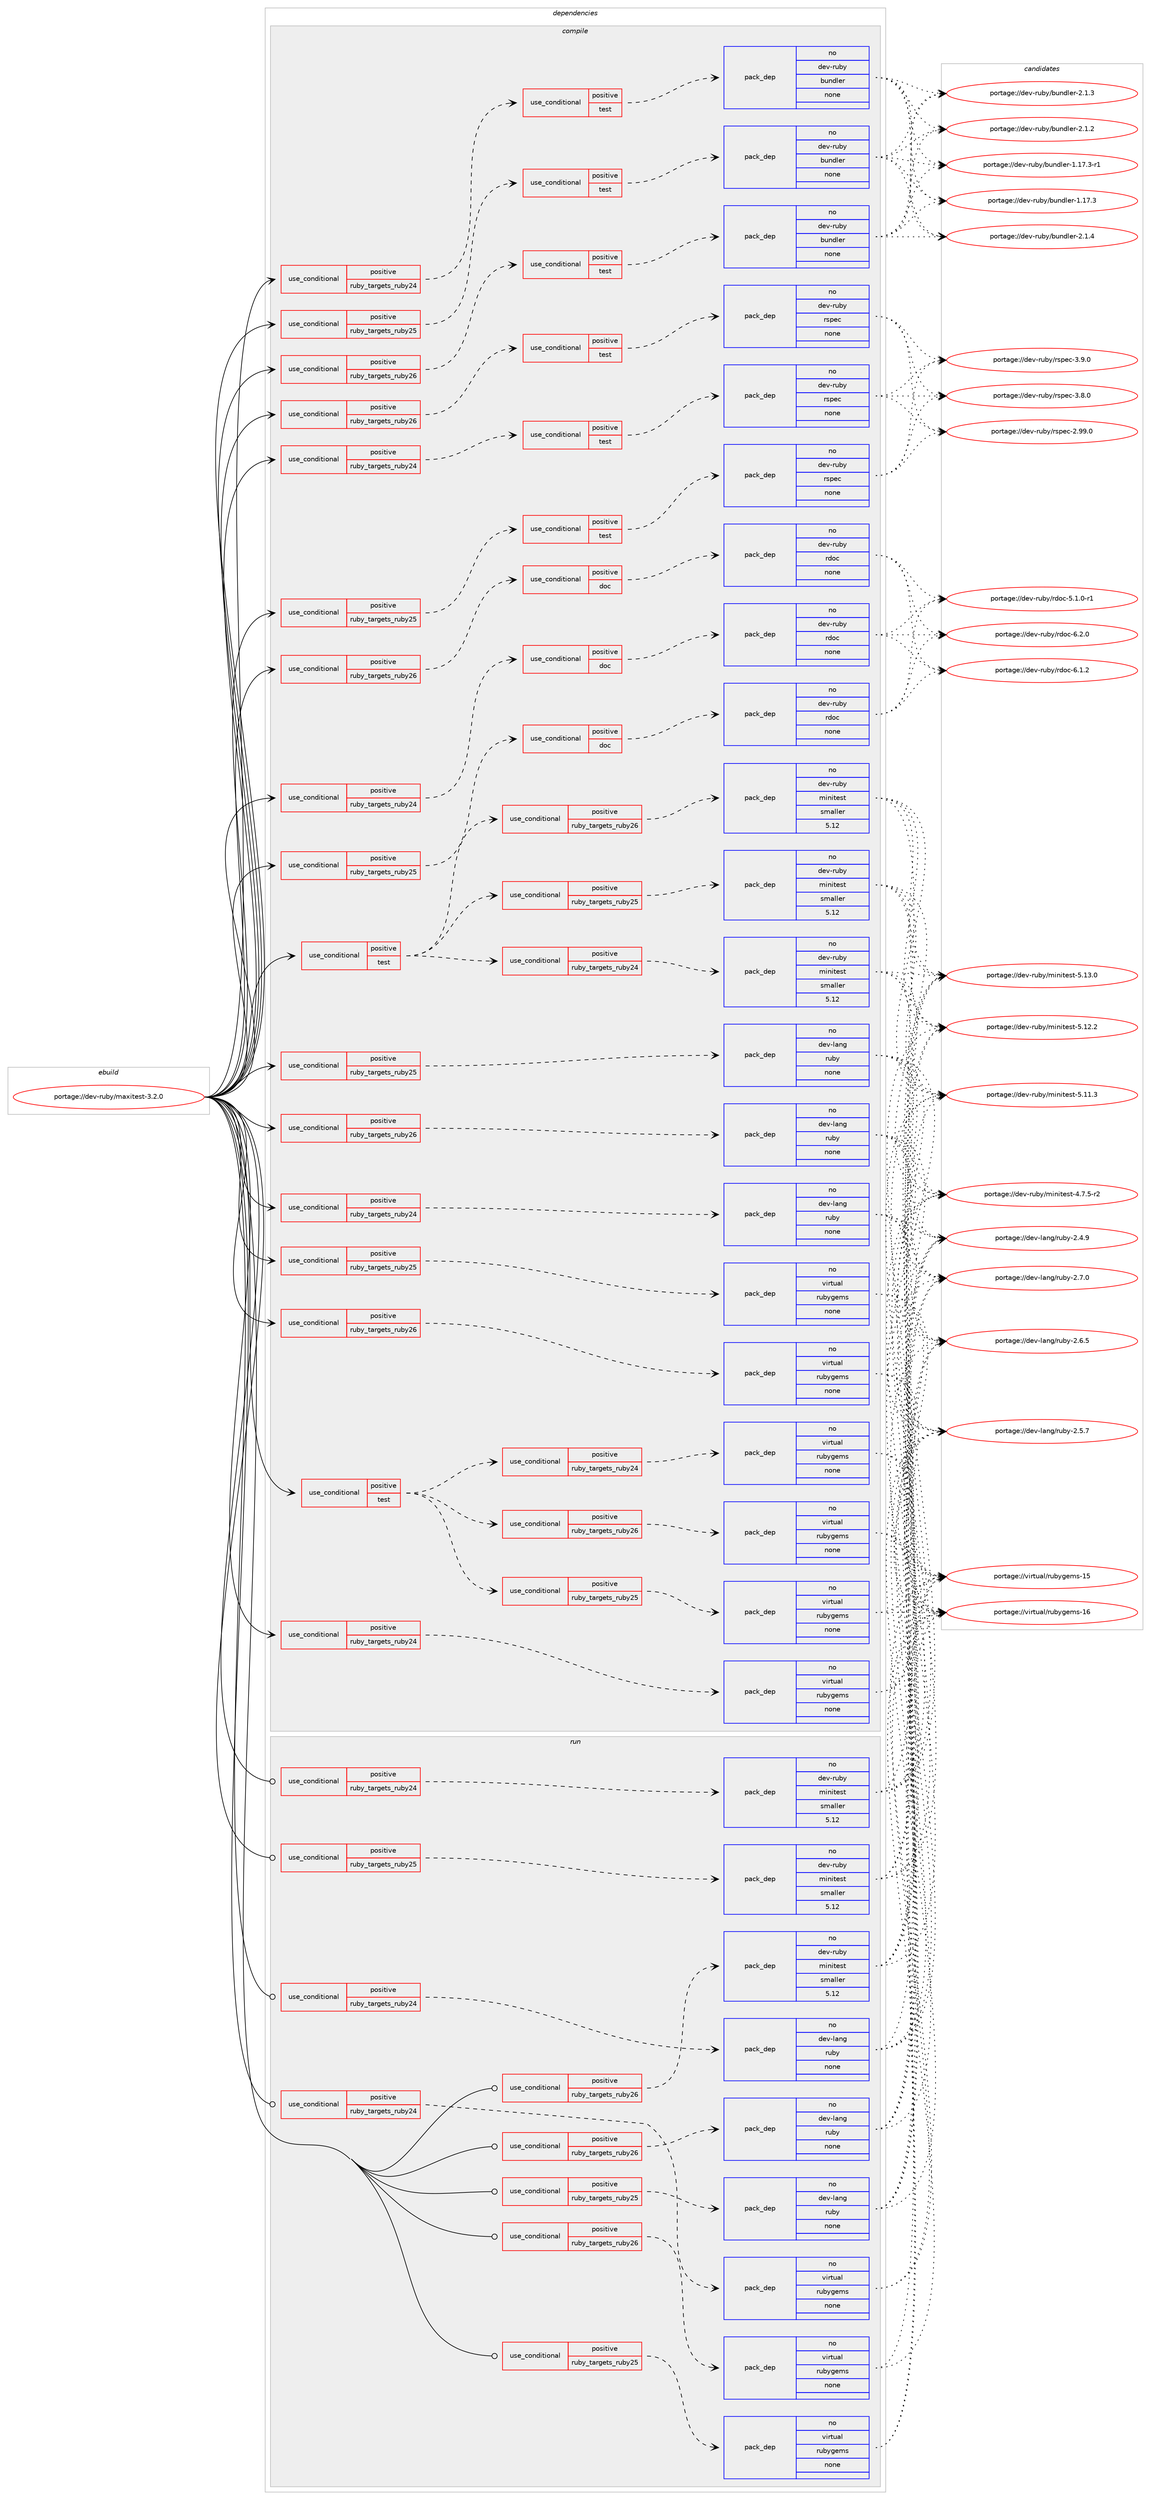 digraph prolog {

# *************
# Graph options
# *************

newrank=true;
concentrate=true;
compound=true;
graph [rankdir=LR,fontname=Helvetica,fontsize=10,ranksep=1.5];#, ranksep=2.5, nodesep=0.2];
edge  [arrowhead=vee];
node  [fontname=Helvetica,fontsize=10];

# **********
# The ebuild
# **********

subgraph cluster_leftcol {
color=gray;
label=<<i>ebuild</i>>;
id [label="portage://dev-ruby/maxitest-3.2.0", color=red, width=4, href="../dev-ruby/maxitest-3.2.0.svg"];
}

# ****************
# The dependencies
# ****************

subgraph cluster_midcol {
color=gray;
label=<<i>dependencies</i>>;
subgraph cluster_compile {
fillcolor="#eeeeee";
style=filled;
label=<<i>compile</i>>;
subgraph cond82857 {
dependency347428 [label=<<TABLE BORDER="0" CELLBORDER="1" CELLSPACING="0" CELLPADDING="4"><TR><TD ROWSPAN="3" CELLPADDING="10">use_conditional</TD></TR><TR><TD>positive</TD></TR><TR><TD>ruby_targets_ruby24</TD></TR></TABLE>>, shape=none, color=red];
subgraph cond82858 {
dependency347429 [label=<<TABLE BORDER="0" CELLBORDER="1" CELLSPACING="0" CELLPADDING="4"><TR><TD ROWSPAN="3" CELLPADDING="10">use_conditional</TD></TR><TR><TD>positive</TD></TR><TR><TD>doc</TD></TR></TABLE>>, shape=none, color=red];
subgraph pack259776 {
dependency347430 [label=<<TABLE BORDER="0" CELLBORDER="1" CELLSPACING="0" CELLPADDING="4" WIDTH="220"><TR><TD ROWSPAN="6" CELLPADDING="30">pack_dep</TD></TR><TR><TD WIDTH="110">no</TD></TR><TR><TD>dev-ruby</TD></TR><TR><TD>rdoc</TD></TR><TR><TD>none</TD></TR><TR><TD></TD></TR></TABLE>>, shape=none, color=blue];
}
dependency347429:e -> dependency347430:w [weight=20,style="dashed",arrowhead="vee"];
}
dependency347428:e -> dependency347429:w [weight=20,style="dashed",arrowhead="vee"];
}
id:e -> dependency347428:w [weight=20,style="solid",arrowhead="vee"];
subgraph cond82859 {
dependency347431 [label=<<TABLE BORDER="0" CELLBORDER="1" CELLSPACING="0" CELLPADDING="4"><TR><TD ROWSPAN="3" CELLPADDING="10">use_conditional</TD></TR><TR><TD>positive</TD></TR><TR><TD>ruby_targets_ruby24</TD></TR></TABLE>>, shape=none, color=red];
subgraph cond82860 {
dependency347432 [label=<<TABLE BORDER="0" CELLBORDER="1" CELLSPACING="0" CELLPADDING="4"><TR><TD ROWSPAN="3" CELLPADDING="10">use_conditional</TD></TR><TR><TD>positive</TD></TR><TR><TD>test</TD></TR></TABLE>>, shape=none, color=red];
subgraph pack259777 {
dependency347433 [label=<<TABLE BORDER="0" CELLBORDER="1" CELLSPACING="0" CELLPADDING="4" WIDTH="220"><TR><TD ROWSPAN="6" CELLPADDING="30">pack_dep</TD></TR><TR><TD WIDTH="110">no</TD></TR><TR><TD>dev-ruby</TD></TR><TR><TD>bundler</TD></TR><TR><TD>none</TD></TR><TR><TD></TD></TR></TABLE>>, shape=none, color=blue];
}
dependency347432:e -> dependency347433:w [weight=20,style="dashed",arrowhead="vee"];
}
dependency347431:e -> dependency347432:w [weight=20,style="dashed",arrowhead="vee"];
}
id:e -> dependency347431:w [weight=20,style="solid",arrowhead="vee"];
subgraph cond82861 {
dependency347434 [label=<<TABLE BORDER="0" CELLBORDER="1" CELLSPACING="0" CELLPADDING="4"><TR><TD ROWSPAN="3" CELLPADDING="10">use_conditional</TD></TR><TR><TD>positive</TD></TR><TR><TD>ruby_targets_ruby24</TD></TR></TABLE>>, shape=none, color=red];
subgraph cond82862 {
dependency347435 [label=<<TABLE BORDER="0" CELLBORDER="1" CELLSPACING="0" CELLPADDING="4"><TR><TD ROWSPAN="3" CELLPADDING="10">use_conditional</TD></TR><TR><TD>positive</TD></TR><TR><TD>test</TD></TR></TABLE>>, shape=none, color=red];
subgraph pack259778 {
dependency347436 [label=<<TABLE BORDER="0" CELLBORDER="1" CELLSPACING="0" CELLPADDING="4" WIDTH="220"><TR><TD ROWSPAN="6" CELLPADDING="30">pack_dep</TD></TR><TR><TD WIDTH="110">no</TD></TR><TR><TD>dev-ruby</TD></TR><TR><TD>rspec</TD></TR><TR><TD>none</TD></TR><TR><TD></TD></TR></TABLE>>, shape=none, color=blue];
}
dependency347435:e -> dependency347436:w [weight=20,style="dashed",arrowhead="vee"];
}
dependency347434:e -> dependency347435:w [weight=20,style="dashed",arrowhead="vee"];
}
id:e -> dependency347434:w [weight=20,style="solid",arrowhead="vee"];
subgraph cond82863 {
dependency347437 [label=<<TABLE BORDER="0" CELLBORDER="1" CELLSPACING="0" CELLPADDING="4"><TR><TD ROWSPAN="3" CELLPADDING="10">use_conditional</TD></TR><TR><TD>positive</TD></TR><TR><TD>ruby_targets_ruby24</TD></TR></TABLE>>, shape=none, color=red];
subgraph pack259779 {
dependency347438 [label=<<TABLE BORDER="0" CELLBORDER="1" CELLSPACING="0" CELLPADDING="4" WIDTH="220"><TR><TD ROWSPAN="6" CELLPADDING="30">pack_dep</TD></TR><TR><TD WIDTH="110">no</TD></TR><TR><TD>dev-lang</TD></TR><TR><TD>ruby</TD></TR><TR><TD>none</TD></TR><TR><TD></TD></TR></TABLE>>, shape=none, color=blue];
}
dependency347437:e -> dependency347438:w [weight=20,style="dashed",arrowhead="vee"];
}
id:e -> dependency347437:w [weight=20,style="solid",arrowhead="vee"];
subgraph cond82864 {
dependency347439 [label=<<TABLE BORDER="0" CELLBORDER="1" CELLSPACING="0" CELLPADDING="4"><TR><TD ROWSPAN="3" CELLPADDING="10">use_conditional</TD></TR><TR><TD>positive</TD></TR><TR><TD>ruby_targets_ruby24</TD></TR></TABLE>>, shape=none, color=red];
subgraph pack259780 {
dependency347440 [label=<<TABLE BORDER="0" CELLBORDER="1" CELLSPACING="0" CELLPADDING="4" WIDTH="220"><TR><TD ROWSPAN="6" CELLPADDING="30">pack_dep</TD></TR><TR><TD WIDTH="110">no</TD></TR><TR><TD>virtual</TD></TR><TR><TD>rubygems</TD></TR><TR><TD>none</TD></TR><TR><TD></TD></TR></TABLE>>, shape=none, color=blue];
}
dependency347439:e -> dependency347440:w [weight=20,style="dashed",arrowhead="vee"];
}
id:e -> dependency347439:w [weight=20,style="solid",arrowhead="vee"];
subgraph cond82865 {
dependency347441 [label=<<TABLE BORDER="0" CELLBORDER="1" CELLSPACING="0" CELLPADDING="4"><TR><TD ROWSPAN="3" CELLPADDING="10">use_conditional</TD></TR><TR><TD>positive</TD></TR><TR><TD>ruby_targets_ruby25</TD></TR></TABLE>>, shape=none, color=red];
subgraph cond82866 {
dependency347442 [label=<<TABLE BORDER="0" CELLBORDER="1" CELLSPACING="0" CELLPADDING="4"><TR><TD ROWSPAN="3" CELLPADDING="10">use_conditional</TD></TR><TR><TD>positive</TD></TR><TR><TD>doc</TD></TR></TABLE>>, shape=none, color=red];
subgraph pack259781 {
dependency347443 [label=<<TABLE BORDER="0" CELLBORDER="1" CELLSPACING="0" CELLPADDING="4" WIDTH="220"><TR><TD ROWSPAN="6" CELLPADDING="30">pack_dep</TD></TR><TR><TD WIDTH="110">no</TD></TR><TR><TD>dev-ruby</TD></TR><TR><TD>rdoc</TD></TR><TR><TD>none</TD></TR><TR><TD></TD></TR></TABLE>>, shape=none, color=blue];
}
dependency347442:e -> dependency347443:w [weight=20,style="dashed",arrowhead="vee"];
}
dependency347441:e -> dependency347442:w [weight=20,style="dashed",arrowhead="vee"];
}
id:e -> dependency347441:w [weight=20,style="solid",arrowhead="vee"];
subgraph cond82867 {
dependency347444 [label=<<TABLE BORDER="0" CELLBORDER="1" CELLSPACING="0" CELLPADDING="4"><TR><TD ROWSPAN="3" CELLPADDING="10">use_conditional</TD></TR><TR><TD>positive</TD></TR><TR><TD>ruby_targets_ruby25</TD></TR></TABLE>>, shape=none, color=red];
subgraph cond82868 {
dependency347445 [label=<<TABLE BORDER="0" CELLBORDER="1" CELLSPACING="0" CELLPADDING="4"><TR><TD ROWSPAN="3" CELLPADDING="10">use_conditional</TD></TR><TR><TD>positive</TD></TR><TR><TD>test</TD></TR></TABLE>>, shape=none, color=red];
subgraph pack259782 {
dependency347446 [label=<<TABLE BORDER="0" CELLBORDER="1" CELLSPACING="0" CELLPADDING="4" WIDTH="220"><TR><TD ROWSPAN="6" CELLPADDING="30">pack_dep</TD></TR><TR><TD WIDTH="110">no</TD></TR><TR><TD>dev-ruby</TD></TR><TR><TD>bundler</TD></TR><TR><TD>none</TD></TR><TR><TD></TD></TR></TABLE>>, shape=none, color=blue];
}
dependency347445:e -> dependency347446:w [weight=20,style="dashed",arrowhead="vee"];
}
dependency347444:e -> dependency347445:w [weight=20,style="dashed",arrowhead="vee"];
}
id:e -> dependency347444:w [weight=20,style="solid",arrowhead="vee"];
subgraph cond82869 {
dependency347447 [label=<<TABLE BORDER="0" CELLBORDER="1" CELLSPACING="0" CELLPADDING="4"><TR><TD ROWSPAN="3" CELLPADDING="10">use_conditional</TD></TR><TR><TD>positive</TD></TR><TR><TD>ruby_targets_ruby25</TD></TR></TABLE>>, shape=none, color=red];
subgraph cond82870 {
dependency347448 [label=<<TABLE BORDER="0" CELLBORDER="1" CELLSPACING="0" CELLPADDING="4"><TR><TD ROWSPAN="3" CELLPADDING="10">use_conditional</TD></TR><TR><TD>positive</TD></TR><TR><TD>test</TD></TR></TABLE>>, shape=none, color=red];
subgraph pack259783 {
dependency347449 [label=<<TABLE BORDER="0" CELLBORDER="1" CELLSPACING="0" CELLPADDING="4" WIDTH="220"><TR><TD ROWSPAN="6" CELLPADDING="30">pack_dep</TD></TR><TR><TD WIDTH="110">no</TD></TR><TR><TD>dev-ruby</TD></TR><TR><TD>rspec</TD></TR><TR><TD>none</TD></TR><TR><TD></TD></TR></TABLE>>, shape=none, color=blue];
}
dependency347448:e -> dependency347449:w [weight=20,style="dashed",arrowhead="vee"];
}
dependency347447:e -> dependency347448:w [weight=20,style="dashed",arrowhead="vee"];
}
id:e -> dependency347447:w [weight=20,style="solid",arrowhead="vee"];
subgraph cond82871 {
dependency347450 [label=<<TABLE BORDER="0" CELLBORDER="1" CELLSPACING="0" CELLPADDING="4"><TR><TD ROWSPAN="3" CELLPADDING="10">use_conditional</TD></TR><TR><TD>positive</TD></TR><TR><TD>ruby_targets_ruby25</TD></TR></TABLE>>, shape=none, color=red];
subgraph pack259784 {
dependency347451 [label=<<TABLE BORDER="0" CELLBORDER="1" CELLSPACING="0" CELLPADDING="4" WIDTH="220"><TR><TD ROWSPAN="6" CELLPADDING="30">pack_dep</TD></TR><TR><TD WIDTH="110">no</TD></TR><TR><TD>dev-lang</TD></TR><TR><TD>ruby</TD></TR><TR><TD>none</TD></TR><TR><TD></TD></TR></TABLE>>, shape=none, color=blue];
}
dependency347450:e -> dependency347451:w [weight=20,style="dashed",arrowhead="vee"];
}
id:e -> dependency347450:w [weight=20,style="solid",arrowhead="vee"];
subgraph cond82872 {
dependency347452 [label=<<TABLE BORDER="0" CELLBORDER="1" CELLSPACING="0" CELLPADDING="4"><TR><TD ROWSPAN="3" CELLPADDING="10">use_conditional</TD></TR><TR><TD>positive</TD></TR><TR><TD>ruby_targets_ruby25</TD></TR></TABLE>>, shape=none, color=red];
subgraph pack259785 {
dependency347453 [label=<<TABLE BORDER="0" CELLBORDER="1" CELLSPACING="0" CELLPADDING="4" WIDTH="220"><TR><TD ROWSPAN="6" CELLPADDING="30">pack_dep</TD></TR><TR><TD WIDTH="110">no</TD></TR><TR><TD>virtual</TD></TR><TR><TD>rubygems</TD></TR><TR><TD>none</TD></TR><TR><TD></TD></TR></TABLE>>, shape=none, color=blue];
}
dependency347452:e -> dependency347453:w [weight=20,style="dashed",arrowhead="vee"];
}
id:e -> dependency347452:w [weight=20,style="solid",arrowhead="vee"];
subgraph cond82873 {
dependency347454 [label=<<TABLE BORDER="0" CELLBORDER="1" CELLSPACING="0" CELLPADDING="4"><TR><TD ROWSPAN="3" CELLPADDING="10">use_conditional</TD></TR><TR><TD>positive</TD></TR><TR><TD>ruby_targets_ruby26</TD></TR></TABLE>>, shape=none, color=red];
subgraph cond82874 {
dependency347455 [label=<<TABLE BORDER="0" CELLBORDER="1" CELLSPACING="0" CELLPADDING="4"><TR><TD ROWSPAN="3" CELLPADDING="10">use_conditional</TD></TR><TR><TD>positive</TD></TR><TR><TD>doc</TD></TR></TABLE>>, shape=none, color=red];
subgraph pack259786 {
dependency347456 [label=<<TABLE BORDER="0" CELLBORDER="1" CELLSPACING="0" CELLPADDING="4" WIDTH="220"><TR><TD ROWSPAN="6" CELLPADDING="30">pack_dep</TD></TR><TR><TD WIDTH="110">no</TD></TR><TR><TD>dev-ruby</TD></TR><TR><TD>rdoc</TD></TR><TR><TD>none</TD></TR><TR><TD></TD></TR></TABLE>>, shape=none, color=blue];
}
dependency347455:e -> dependency347456:w [weight=20,style="dashed",arrowhead="vee"];
}
dependency347454:e -> dependency347455:w [weight=20,style="dashed",arrowhead="vee"];
}
id:e -> dependency347454:w [weight=20,style="solid",arrowhead="vee"];
subgraph cond82875 {
dependency347457 [label=<<TABLE BORDER="0" CELLBORDER="1" CELLSPACING="0" CELLPADDING="4"><TR><TD ROWSPAN="3" CELLPADDING="10">use_conditional</TD></TR><TR><TD>positive</TD></TR><TR><TD>ruby_targets_ruby26</TD></TR></TABLE>>, shape=none, color=red];
subgraph cond82876 {
dependency347458 [label=<<TABLE BORDER="0" CELLBORDER="1" CELLSPACING="0" CELLPADDING="4"><TR><TD ROWSPAN="3" CELLPADDING="10">use_conditional</TD></TR><TR><TD>positive</TD></TR><TR><TD>test</TD></TR></TABLE>>, shape=none, color=red];
subgraph pack259787 {
dependency347459 [label=<<TABLE BORDER="0" CELLBORDER="1" CELLSPACING="0" CELLPADDING="4" WIDTH="220"><TR><TD ROWSPAN="6" CELLPADDING="30">pack_dep</TD></TR><TR><TD WIDTH="110">no</TD></TR><TR><TD>dev-ruby</TD></TR><TR><TD>bundler</TD></TR><TR><TD>none</TD></TR><TR><TD></TD></TR></TABLE>>, shape=none, color=blue];
}
dependency347458:e -> dependency347459:w [weight=20,style="dashed",arrowhead="vee"];
}
dependency347457:e -> dependency347458:w [weight=20,style="dashed",arrowhead="vee"];
}
id:e -> dependency347457:w [weight=20,style="solid",arrowhead="vee"];
subgraph cond82877 {
dependency347460 [label=<<TABLE BORDER="0" CELLBORDER="1" CELLSPACING="0" CELLPADDING="4"><TR><TD ROWSPAN="3" CELLPADDING="10">use_conditional</TD></TR><TR><TD>positive</TD></TR><TR><TD>ruby_targets_ruby26</TD></TR></TABLE>>, shape=none, color=red];
subgraph cond82878 {
dependency347461 [label=<<TABLE BORDER="0" CELLBORDER="1" CELLSPACING="0" CELLPADDING="4"><TR><TD ROWSPAN="3" CELLPADDING="10">use_conditional</TD></TR><TR><TD>positive</TD></TR><TR><TD>test</TD></TR></TABLE>>, shape=none, color=red];
subgraph pack259788 {
dependency347462 [label=<<TABLE BORDER="0" CELLBORDER="1" CELLSPACING="0" CELLPADDING="4" WIDTH="220"><TR><TD ROWSPAN="6" CELLPADDING="30">pack_dep</TD></TR><TR><TD WIDTH="110">no</TD></TR><TR><TD>dev-ruby</TD></TR><TR><TD>rspec</TD></TR><TR><TD>none</TD></TR><TR><TD></TD></TR></TABLE>>, shape=none, color=blue];
}
dependency347461:e -> dependency347462:w [weight=20,style="dashed",arrowhead="vee"];
}
dependency347460:e -> dependency347461:w [weight=20,style="dashed",arrowhead="vee"];
}
id:e -> dependency347460:w [weight=20,style="solid",arrowhead="vee"];
subgraph cond82879 {
dependency347463 [label=<<TABLE BORDER="0" CELLBORDER="1" CELLSPACING="0" CELLPADDING="4"><TR><TD ROWSPAN="3" CELLPADDING="10">use_conditional</TD></TR><TR><TD>positive</TD></TR><TR><TD>ruby_targets_ruby26</TD></TR></TABLE>>, shape=none, color=red];
subgraph pack259789 {
dependency347464 [label=<<TABLE BORDER="0" CELLBORDER="1" CELLSPACING="0" CELLPADDING="4" WIDTH="220"><TR><TD ROWSPAN="6" CELLPADDING="30">pack_dep</TD></TR><TR><TD WIDTH="110">no</TD></TR><TR><TD>dev-lang</TD></TR><TR><TD>ruby</TD></TR><TR><TD>none</TD></TR><TR><TD></TD></TR></TABLE>>, shape=none, color=blue];
}
dependency347463:e -> dependency347464:w [weight=20,style="dashed",arrowhead="vee"];
}
id:e -> dependency347463:w [weight=20,style="solid",arrowhead="vee"];
subgraph cond82880 {
dependency347465 [label=<<TABLE BORDER="0" CELLBORDER="1" CELLSPACING="0" CELLPADDING="4"><TR><TD ROWSPAN="3" CELLPADDING="10">use_conditional</TD></TR><TR><TD>positive</TD></TR><TR><TD>ruby_targets_ruby26</TD></TR></TABLE>>, shape=none, color=red];
subgraph pack259790 {
dependency347466 [label=<<TABLE BORDER="0" CELLBORDER="1" CELLSPACING="0" CELLPADDING="4" WIDTH="220"><TR><TD ROWSPAN="6" CELLPADDING="30">pack_dep</TD></TR><TR><TD WIDTH="110">no</TD></TR><TR><TD>virtual</TD></TR><TR><TD>rubygems</TD></TR><TR><TD>none</TD></TR><TR><TD></TD></TR></TABLE>>, shape=none, color=blue];
}
dependency347465:e -> dependency347466:w [weight=20,style="dashed",arrowhead="vee"];
}
id:e -> dependency347465:w [weight=20,style="solid",arrowhead="vee"];
subgraph cond82881 {
dependency347467 [label=<<TABLE BORDER="0" CELLBORDER="1" CELLSPACING="0" CELLPADDING="4"><TR><TD ROWSPAN="3" CELLPADDING="10">use_conditional</TD></TR><TR><TD>positive</TD></TR><TR><TD>test</TD></TR></TABLE>>, shape=none, color=red];
subgraph cond82882 {
dependency347468 [label=<<TABLE BORDER="0" CELLBORDER="1" CELLSPACING="0" CELLPADDING="4"><TR><TD ROWSPAN="3" CELLPADDING="10">use_conditional</TD></TR><TR><TD>positive</TD></TR><TR><TD>ruby_targets_ruby24</TD></TR></TABLE>>, shape=none, color=red];
subgraph pack259791 {
dependency347469 [label=<<TABLE BORDER="0" CELLBORDER="1" CELLSPACING="0" CELLPADDING="4" WIDTH="220"><TR><TD ROWSPAN="6" CELLPADDING="30">pack_dep</TD></TR><TR><TD WIDTH="110">no</TD></TR><TR><TD>dev-ruby</TD></TR><TR><TD>minitest</TD></TR><TR><TD>smaller</TD></TR><TR><TD>5.12</TD></TR></TABLE>>, shape=none, color=blue];
}
dependency347468:e -> dependency347469:w [weight=20,style="dashed",arrowhead="vee"];
}
dependency347467:e -> dependency347468:w [weight=20,style="dashed",arrowhead="vee"];
subgraph cond82883 {
dependency347470 [label=<<TABLE BORDER="0" CELLBORDER="1" CELLSPACING="0" CELLPADDING="4"><TR><TD ROWSPAN="3" CELLPADDING="10">use_conditional</TD></TR><TR><TD>positive</TD></TR><TR><TD>ruby_targets_ruby25</TD></TR></TABLE>>, shape=none, color=red];
subgraph pack259792 {
dependency347471 [label=<<TABLE BORDER="0" CELLBORDER="1" CELLSPACING="0" CELLPADDING="4" WIDTH="220"><TR><TD ROWSPAN="6" CELLPADDING="30">pack_dep</TD></TR><TR><TD WIDTH="110">no</TD></TR><TR><TD>dev-ruby</TD></TR><TR><TD>minitest</TD></TR><TR><TD>smaller</TD></TR><TR><TD>5.12</TD></TR></TABLE>>, shape=none, color=blue];
}
dependency347470:e -> dependency347471:w [weight=20,style="dashed",arrowhead="vee"];
}
dependency347467:e -> dependency347470:w [weight=20,style="dashed",arrowhead="vee"];
subgraph cond82884 {
dependency347472 [label=<<TABLE BORDER="0" CELLBORDER="1" CELLSPACING="0" CELLPADDING="4"><TR><TD ROWSPAN="3" CELLPADDING="10">use_conditional</TD></TR><TR><TD>positive</TD></TR><TR><TD>ruby_targets_ruby26</TD></TR></TABLE>>, shape=none, color=red];
subgraph pack259793 {
dependency347473 [label=<<TABLE BORDER="0" CELLBORDER="1" CELLSPACING="0" CELLPADDING="4" WIDTH="220"><TR><TD ROWSPAN="6" CELLPADDING="30">pack_dep</TD></TR><TR><TD WIDTH="110">no</TD></TR><TR><TD>dev-ruby</TD></TR><TR><TD>minitest</TD></TR><TR><TD>smaller</TD></TR><TR><TD>5.12</TD></TR></TABLE>>, shape=none, color=blue];
}
dependency347472:e -> dependency347473:w [weight=20,style="dashed",arrowhead="vee"];
}
dependency347467:e -> dependency347472:w [weight=20,style="dashed",arrowhead="vee"];
}
id:e -> dependency347467:w [weight=20,style="solid",arrowhead="vee"];
subgraph cond82885 {
dependency347474 [label=<<TABLE BORDER="0" CELLBORDER="1" CELLSPACING="0" CELLPADDING="4"><TR><TD ROWSPAN="3" CELLPADDING="10">use_conditional</TD></TR><TR><TD>positive</TD></TR><TR><TD>test</TD></TR></TABLE>>, shape=none, color=red];
subgraph cond82886 {
dependency347475 [label=<<TABLE BORDER="0" CELLBORDER="1" CELLSPACING="0" CELLPADDING="4"><TR><TD ROWSPAN="3" CELLPADDING="10">use_conditional</TD></TR><TR><TD>positive</TD></TR><TR><TD>ruby_targets_ruby24</TD></TR></TABLE>>, shape=none, color=red];
subgraph pack259794 {
dependency347476 [label=<<TABLE BORDER="0" CELLBORDER="1" CELLSPACING="0" CELLPADDING="4" WIDTH="220"><TR><TD ROWSPAN="6" CELLPADDING="30">pack_dep</TD></TR><TR><TD WIDTH="110">no</TD></TR><TR><TD>virtual</TD></TR><TR><TD>rubygems</TD></TR><TR><TD>none</TD></TR><TR><TD></TD></TR></TABLE>>, shape=none, color=blue];
}
dependency347475:e -> dependency347476:w [weight=20,style="dashed",arrowhead="vee"];
}
dependency347474:e -> dependency347475:w [weight=20,style="dashed",arrowhead="vee"];
subgraph cond82887 {
dependency347477 [label=<<TABLE BORDER="0" CELLBORDER="1" CELLSPACING="0" CELLPADDING="4"><TR><TD ROWSPAN="3" CELLPADDING="10">use_conditional</TD></TR><TR><TD>positive</TD></TR><TR><TD>ruby_targets_ruby25</TD></TR></TABLE>>, shape=none, color=red];
subgraph pack259795 {
dependency347478 [label=<<TABLE BORDER="0" CELLBORDER="1" CELLSPACING="0" CELLPADDING="4" WIDTH="220"><TR><TD ROWSPAN="6" CELLPADDING="30">pack_dep</TD></TR><TR><TD WIDTH="110">no</TD></TR><TR><TD>virtual</TD></TR><TR><TD>rubygems</TD></TR><TR><TD>none</TD></TR><TR><TD></TD></TR></TABLE>>, shape=none, color=blue];
}
dependency347477:e -> dependency347478:w [weight=20,style="dashed",arrowhead="vee"];
}
dependency347474:e -> dependency347477:w [weight=20,style="dashed",arrowhead="vee"];
subgraph cond82888 {
dependency347479 [label=<<TABLE BORDER="0" CELLBORDER="1" CELLSPACING="0" CELLPADDING="4"><TR><TD ROWSPAN="3" CELLPADDING="10">use_conditional</TD></TR><TR><TD>positive</TD></TR><TR><TD>ruby_targets_ruby26</TD></TR></TABLE>>, shape=none, color=red];
subgraph pack259796 {
dependency347480 [label=<<TABLE BORDER="0" CELLBORDER="1" CELLSPACING="0" CELLPADDING="4" WIDTH="220"><TR><TD ROWSPAN="6" CELLPADDING="30">pack_dep</TD></TR><TR><TD WIDTH="110">no</TD></TR><TR><TD>virtual</TD></TR><TR><TD>rubygems</TD></TR><TR><TD>none</TD></TR><TR><TD></TD></TR></TABLE>>, shape=none, color=blue];
}
dependency347479:e -> dependency347480:w [weight=20,style="dashed",arrowhead="vee"];
}
dependency347474:e -> dependency347479:w [weight=20,style="dashed",arrowhead="vee"];
}
id:e -> dependency347474:w [weight=20,style="solid",arrowhead="vee"];
}
subgraph cluster_compileandrun {
fillcolor="#eeeeee";
style=filled;
label=<<i>compile and run</i>>;
}
subgraph cluster_run {
fillcolor="#eeeeee";
style=filled;
label=<<i>run</i>>;
subgraph cond82889 {
dependency347481 [label=<<TABLE BORDER="0" CELLBORDER="1" CELLSPACING="0" CELLPADDING="4"><TR><TD ROWSPAN="3" CELLPADDING="10">use_conditional</TD></TR><TR><TD>positive</TD></TR><TR><TD>ruby_targets_ruby24</TD></TR></TABLE>>, shape=none, color=red];
subgraph pack259797 {
dependency347482 [label=<<TABLE BORDER="0" CELLBORDER="1" CELLSPACING="0" CELLPADDING="4" WIDTH="220"><TR><TD ROWSPAN="6" CELLPADDING="30">pack_dep</TD></TR><TR><TD WIDTH="110">no</TD></TR><TR><TD>dev-lang</TD></TR><TR><TD>ruby</TD></TR><TR><TD>none</TD></TR><TR><TD></TD></TR></TABLE>>, shape=none, color=blue];
}
dependency347481:e -> dependency347482:w [weight=20,style="dashed",arrowhead="vee"];
}
id:e -> dependency347481:w [weight=20,style="solid",arrowhead="odot"];
subgraph cond82890 {
dependency347483 [label=<<TABLE BORDER="0" CELLBORDER="1" CELLSPACING="0" CELLPADDING="4"><TR><TD ROWSPAN="3" CELLPADDING="10">use_conditional</TD></TR><TR><TD>positive</TD></TR><TR><TD>ruby_targets_ruby24</TD></TR></TABLE>>, shape=none, color=red];
subgraph pack259798 {
dependency347484 [label=<<TABLE BORDER="0" CELLBORDER="1" CELLSPACING="0" CELLPADDING="4" WIDTH="220"><TR><TD ROWSPAN="6" CELLPADDING="30">pack_dep</TD></TR><TR><TD WIDTH="110">no</TD></TR><TR><TD>dev-ruby</TD></TR><TR><TD>minitest</TD></TR><TR><TD>smaller</TD></TR><TR><TD>5.12</TD></TR></TABLE>>, shape=none, color=blue];
}
dependency347483:e -> dependency347484:w [weight=20,style="dashed",arrowhead="vee"];
}
id:e -> dependency347483:w [weight=20,style="solid",arrowhead="odot"];
subgraph cond82891 {
dependency347485 [label=<<TABLE BORDER="0" CELLBORDER="1" CELLSPACING="0" CELLPADDING="4"><TR><TD ROWSPAN="3" CELLPADDING="10">use_conditional</TD></TR><TR><TD>positive</TD></TR><TR><TD>ruby_targets_ruby24</TD></TR></TABLE>>, shape=none, color=red];
subgraph pack259799 {
dependency347486 [label=<<TABLE BORDER="0" CELLBORDER="1" CELLSPACING="0" CELLPADDING="4" WIDTH="220"><TR><TD ROWSPAN="6" CELLPADDING="30">pack_dep</TD></TR><TR><TD WIDTH="110">no</TD></TR><TR><TD>virtual</TD></TR><TR><TD>rubygems</TD></TR><TR><TD>none</TD></TR><TR><TD></TD></TR></TABLE>>, shape=none, color=blue];
}
dependency347485:e -> dependency347486:w [weight=20,style="dashed",arrowhead="vee"];
}
id:e -> dependency347485:w [weight=20,style="solid",arrowhead="odot"];
subgraph cond82892 {
dependency347487 [label=<<TABLE BORDER="0" CELLBORDER="1" CELLSPACING="0" CELLPADDING="4"><TR><TD ROWSPAN="3" CELLPADDING="10">use_conditional</TD></TR><TR><TD>positive</TD></TR><TR><TD>ruby_targets_ruby25</TD></TR></TABLE>>, shape=none, color=red];
subgraph pack259800 {
dependency347488 [label=<<TABLE BORDER="0" CELLBORDER="1" CELLSPACING="0" CELLPADDING="4" WIDTH="220"><TR><TD ROWSPAN="6" CELLPADDING="30">pack_dep</TD></TR><TR><TD WIDTH="110">no</TD></TR><TR><TD>dev-lang</TD></TR><TR><TD>ruby</TD></TR><TR><TD>none</TD></TR><TR><TD></TD></TR></TABLE>>, shape=none, color=blue];
}
dependency347487:e -> dependency347488:w [weight=20,style="dashed",arrowhead="vee"];
}
id:e -> dependency347487:w [weight=20,style="solid",arrowhead="odot"];
subgraph cond82893 {
dependency347489 [label=<<TABLE BORDER="0" CELLBORDER="1" CELLSPACING="0" CELLPADDING="4"><TR><TD ROWSPAN="3" CELLPADDING="10">use_conditional</TD></TR><TR><TD>positive</TD></TR><TR><TD>ruby_targets_ruby25</TD></TR></TABLE>>, shape=none, color=red];
subgraph pack259801 {
dependency347490 [label=<<TABLE BORDER="0" CELLBORDER="1" CELLSPACING="0" CELLPADDING="4" WIDTH="220"><TR><TD ROWSPAN="6" CELLPADDING="30">pack_dep</TD></TR><TR><TD WIDTH="110">no</TD></TR><TR><TD>dev-ruby</TD></TR><TR><TD>minitest</TD></TR><TR><TD>smaller</TD></TR><TR><TD>5.12</TD></TR></TABLE>>, shape=none, color=blue];
}
dependency347489:e -> dependency347490:w [weight=20,style="dashed",arrowhead="vee"];
}
id:e -> dependency347489:w [weight=20,style="solid",arrowhead="odot"];
subgraph cond82894 {
dependency347491 [label=<<TABLE BORDER="0" CELLBORDER="1" CELLSPACING="0" CELLPADDING="4"><TR><TD ROWSPAN="3" CELLPADDING="10">use_conditional</TD></TR><TR><TD>positive</TD></TR><TR><TD>ruby_targets_ruby25</TD></TR></TABLE>>, shape=none, color=red];
subgraph pack259802 {
dependency347492 [label=<<TABLE BORDER="0" CELLBORDER="1" CELLSPACING="0" CELLPADDING="4" WIDTH="220"><TR><TD ROWSPAN="6" CELLPADDING="30">pack_dep</TD></TR><TR><TD WIDTH="110">no</TD></TR><TR><TD>virtual</TD></TR><TR><TD>rubygems</TD></TR><TR><TD>none</TD></TR><TR><TD></TD></TR></TABLE>>, shape=none, color=blue];
}
dependency347491:e -> dependency347492:w [weight=20,style="dashed",arrowhead="vee"];
}
id:e -> dependency347491:w [weight=20,style="solid",arrowhead="odot"];
subgraph cond82895 {
dependency347493 [label=<<TABLE BORDER="0" CELLBORDER="1" CELLSPACING="0" CELLPADDING="4"><TR><TD ROWSPAN="3" CELLPADDING="10">use_conditional</TD></TR><TR><TD>positive</TD></TR><TR><TD>ruby_targets_ruby26</TD></TR></TABLE>>, shape=none, color=red];
subgraph pack259803 {
dependency347494 [label=<<TABLE BORDER="0" CELLBORDER="1" CELLSPACING="0" CELLPADDING="4" WIDTH="220"><TR><TD ROWSPAN="6" CELLPADDING="30">pack_dep</TD></TR><TR><TD WIDTH="110">no</TD></TR><TR><TD>dev-lang</TD></TR><TR><TD>ruby</TD></TR><TR><TD>none</TD></TR><TR><TD></TD></TR></TABLE>>, shape=none, color=blue];
}
dependency347493:e -> dependency347494:w [weight=20,style="dashed",arrowhead="vee"];
}
id:e -> dependency347493:w [weight=20,style="solid",arrowhead="odot"];
subgraph cond82896 {
dependency347495 [label=<<TABLE BORDER="0" CELLBORDER="1" CELLSPACING="0" CELLPADDING="4"><TR><TD ROWSPAN="3" CELLPADDING="10">use_conditional</TD></TR><TR><TD>positive</TD></TR><TR><TD>ruby_targets_ruby26</TD></TR></TABLE>>, shape=none, color=red];
subgraph pack259804 {
dependency347496 [label=<<TABLE BORDER="0" CELLBORDER="1" CELLSPACING="0" CELLPADDING="4" WIDTH="220"><TR><TD ROWSPAN="6" CELLPADDING="30">pack_dep</TD></TR><TR><TD WIDTH="110">no</TD></TR><TR><TD>dev-ruby</TD></TR><TR><TD>minitest</TD></TR><TR><TD>smaller</TD></TR><TR><TD>5.12</TD></TR></TABLE>>, shape=none, color=blue];
}
dependency347495:e -> dependency347496:w [weight=20,style="dashed",arrowhead="vee"];
}
id:e -> dependency347495:w [weight=20,style="solid",arrowhead="odot"];
subgraph cond82897 {
dependency347497 [label=<<TABLE BORDER="0" CELLBORDER="1" CELLSPACING="0" CELLPADDING="4"><TR><TD ROWSPAN="3" CELLPADDING="10">use_conditional</TD></TR><TR><TD>positive</TD></TR><TR><TD>ruby_targets_ruby26</TD></TR></TABLE>>, shape=none, color=red];
subgraph pack259805 {
dependency347498 [label=<<TABLE BORDER="0" CELLBORDER="1" CELLSPACING="0" CELLPADDING="4" WIDTH="220"><TR><TD ROWSPAN="6" CELLPADDING="30">pack_dep</TD></TR><TR><TD WIDTH="110">no</TD></TR><TR><TD>virtual</TD></TR><TR><TD>rubygems</TD></TR><TR><TD>none</TD></TR><TR><TD></TD></TR></TABLE>>, shape=none, color=blue];
}
dependency347497:e -> dependency347498:w [weight=20,style="dashed",arrowhead="vee"];
}
id:e -> dependency347497:w [weight=20,style="solid",arrowhead="odot"];
}
}

# **************
# The candidates
# **************

subgraph cluster_choices {
rank=same;
color=gray;
label=<<i>candidates</i>>;

subgraph choice259776 {
color=black;
nodesep=1;
choice10010111845114117981214711410011199455446504648 [label="portage://dev-ruby/rdoc-6.2.0", color=red, width=4,href="../dev-ruby/rdoc-6.2.0.svg"];
choice10010111845114117981214711410011199455446494650 [label="portage://dev-ruby/rdoc-6.1.2", color=red, width=4,href="../dev-ruby/rdoc-6.1.2.svg"];
choice100101118451141179812147114100111994553464946484511449 [label="portage://dev-ruby/rdoc-5.1.0-r1", color=red, width=4,href="../dev-ruby/rdoc-5.1.0-r1.svg"];
dependency347430:e -> choice10010111845114117981214711410011199455446504648:w [style=dotted,weight="100"];
dependency347430:e -> choice10010111845114117981214711410011199455446494650:w [style=dotted,weight="100"];
dependency347430:e -> choice100101118451141179812147114100111994553464946484511449:w [style=dotted,weight="100"];
}
subgraph choice259777 {
color=black;
nodesep=1;
choice10010111845114117981214798117110100108101114455046494652 [label="portage://dev-ruby/bundler-2.1.4", color=red, width=4,href="../dev-ruby/bundler-2.1.4.svg"];
choice10010111845114117981214798117110100108101114455046494651 [label="portage://dev-ruby/bundler-2.1.3", color=red, width=4,href="../dev-ruby/bundler-2.1.3.svg"];
choice10010111845114117981214798117110100108101114455046494650 [label="portage://dev-ruby/bundler-2.1.2", color=red, width=4,href="../dev-ruby/bundler-2.1.2.svg"];
choice10010111845114117981214798117110100108101114454946495546514511449 [label="portage://dev-ruby/bundler-1.17.3-r1", color=red, width=4,href="../dev-ruby/bundler-1.17.3-r1.svg"];
choice1001011184511411798121479811711010010810111445494649554651 [label="portage://dev-ruby/bundler-1.17.3", color=red, width=4,href="../dev-ruby/bundler-1.17.3.svg"];
dependency347433:e -> choice10010111845114117981214798117110100108101114455046494652:w [style=dotted,weight="100"];
dependency347433:e -> choice10010111845114117981214798117110100108101114455046494651:w [style=dotted,weight="100"];
dependency347433:e -> choice10010111845114117981214798117110100108101114455046494650:w [style=dotted,weight="100"];
dependency347433:e -> choice10010111845114117981214798117110100108101114454946495546514511449:w [style=dotted,weight="100"];
dependency347433:e -> choice1001011184511411798121479811711010010810111445494649554651:w [style=dotted,weight="100"];
}
subgraph choice259778 {
color=black;
nodesep=1;
choice10010111845114117981214711411511210199455146574648 [label="portage://dev-ruby/rspec-3.9.0", color=red, width=4,href="../dev-ruby/rspec-3.9.0.svg"];
choice10010111845114117981214711411511210199455146564648 [label="portage://dev-ruby/rspec-3.8.0", color=red, width=4,href="../dev-ruby/rspec-3.8.0.svg"];
choice1001011184511411798121471141151121019945504657574648 [label="portage://dev-ruby/rspec-2.99.0", color=red, width=4,href="../dev-ruby/rspec-2.99.0.svg"];
dependency347436:e -> choice10010111845114117981214711411511210199455146574648:w [style=dotted,weight="100"];
dependency347436:e -> choice10010111845114117981214711411511210199455146564648:w [style=dotted,weight="100"];
dependency347436:e -> choice1001011184511411798121471141151121019945504657574648:w [style=dotted,weight="100"];
}
subgraph choice259779 {
color=black;
nodesep=1;
choice10010111845108971101034711411798121455046554648 [label="portage://dev-lang/ruby-2.7.0", color=red, width=4,href="../dev-lang/ruby-2.7.0.svg"];
choice10010111845108971101034711411798121455046544653 [label="portage://dev-lang/ruby-2.6.5", color=red, width=4,href="../dev-lang/ruby-2.6.5.svg"];
choice10010111845108971101034711411798121455046534655 [label="portage://dev-lang/ruby-2.5.7", color=red, width=4,href="../dev-lang/ruby-2.5.7.svg"];
choice10010111845108971101034711411798121455046524657 [label="portage://dev-lang/ruby-2.4.9", color=red, width=4,href="../dev-lang/ruby-2.4.9.svg"];
dependency347438:e -> choice10010111845108971101034711411798121455046554648:w [style=dotted,weight="100"];
dependency347438:e -> choice10010111845108971101034711411798121455046544653:w [style=dotted,weight="100"];
dependency347438:e -> choice10010111845108971101034711411798121455046534655:w [style=dotted,weight="100"];
dependency347438:e -> choice10010111845108971101034711411798121455046524657:w [style=dotted,weight="100"];
}
subgraph choice259780 {
color=black;
nodesep=1;
choice118105114116117971084711411798121103101109115454954 [label="portage://virtual/rubygems-16", color=red, width=4,href="../virtual/rubygems-16.svg"];
choice118105114116117971084711411798121103101109115454953 [label="portage://virtual/rubygems-15", color=red, width=4,href="../virtual/rubygems-15.svg"];
dependency347440:e -> choice118105114116117971084711411798121103101109115454954:w [style=dotted,weight="100"];
dependency347440:e -> choice118105114116117971084711411798121103101109115454953:w [style=dotted,weight="100"];
}
subgraph choice259781 {
color=black;
nodesep=1;
choice10010111845114117981214711410011199455446504648 [label="portage://dev-ruby/rdoc-6.2.0", color=red, width=4,href="../dev-ruby/rdoc-6.2.0.svg"];
choice10010111845114117981214711410011199455446494650 [label="portage://dev-ruby/rdoc-6.1.2", color=red, width=4,href="../dev-ruby/rdoc-6.1.2.svg"];
choice100101118451141179812147114100111994553464946484511449 [label="portage://dev-ruby/rdoc-5.1.0-r1", color=red, width=4,href="../dev-ruby/rdoc-5.1.0-r1.svg"];
dependency347443:e -> choice10010111845114117981214711410011199455446504648:w [style=dotted,weight="100"];
dependency347443:e -> choice10010111845114117981214711410011199455446494650:w [style=dotted,weight="100"];
dependency347443:e -> choice100101118451141179812147114100111994553464946484511449:w [style=dotted,weight="100"];
}
subgraph choice259782 {
color=black;
nodesep=1;
choice10010111845114117981214798117110100108101114455046494652 [label="portage://dev-ruby/bundler-2.1.4", color=red, width=4,href="../dev-ruby/bundler-2.1.4.svg"];
choice10010111845114117981214798117110100108101114455046494651 [label="portage://dev-ruby/bundler-2.1.3", color=red, width=4,href="../dev-ruby/bundler-2.1.3.svg"];
choice10010111845114117981214798117110100108101114455046494650 [label="portage://dev-ruby/bundler-2.1.2", color=red, width=4,href="../dev-ruby/bundler-2.1.2.svg"];
choice10010111845114117981214798117110100108101114454946495546514511449 [label="portage://dev-ruby/bundler-1.17.3-r1", color=red, width=4,href="../dev-ruby/bundler-1.17.3-r1.svg"];
choice1001011184511411798121479811711010010810111445494649554651 [label="portage://dev-ruby/bundler-1.17.3", color=red, width=4,href="../dev-ruby/bundler-1.17.3.svg"];
dependency347446:e -> choice10010111845114117981214798117110100108101114455046494652:w [style=dotted,weight="100"];
dependency347446:e -> choice10010111845114117981214798117110100108101114455046494651:w [style=dotted,weight="100"];
dependency347446:e -> choice10010111845114117981214798117110100108101114455046494650:w [style=dotted,weight="100"];
dependency347446:e -> choice10010111845114117981214798117110100108101114454946495546514511449:w [style=dotted,weight="100"];
dependency347446:e -> choice1001011184511411798121479811711010010810111445494649554651:w [style=dotted,weight="100"];
}
subgraph choice259783 {
color=black;
nodesep=1;
choice10010111845114117981214711411511210199455146574648 [label="portage://dev-ruby/rspec-3.9.0", color=red, width=4,href="../dev-ruby/rspec-3.9.0.svg"];
choice10010111845114117981214711411511210199455146564648 [label="portage://dev-ruby/rspec-3.8.0", color=red, width=4,href="../dev-ruby/rspec-3.8.0.svg"];
choice1001011184511411798121471141151121019945504657574648 [label="portage://dev-ruby/rspec-2.99.0", color=red, width=4,href="../dev-ruby/rspec-2.99.0.svg"];
dependency347449:e -> choice10010111845114117981214711411511210199455146574648:w [style=dotted,weight="100"];
dependency347449:e -> choice10010111845114117981214711411511210199455146564648:w [style=dotted,weight="100"];
dependency347449:e -> choice1001011184511411798121471141151121019945504657574648:w [style=dotted,weight="100"];
}
subgraph choice259784 {
color=black;
nodesep=1;
choice10010111845108971101034711411798121455046554648 [label="portage://dev-lang/ruby-2.7.0", color=red, width=4,href="../dev-lang/ruby-2.7.0.svg"];
choice10010111845108971101034711411798121455046544653 [label="portage://dev-lang/ruby-2.6.5", color=red, width=4,href="../dev-lang/ruby-2.6.5.svg"];
choice10010111845108971101034711411798121455046534655 [label="portage://dev-lang/ruby-2.5.7", color=red, width=4,href="../dev-lang/ruby-2.5.7.svg"];
choice10010111845108971101034711411798121455046524657 [label="portage://dev-lang/ruby-2.4.9", color=red, width=4,href="../dev-lang/ruby-2.4.9.svg"];
dependency347451:e -> choice10010111845108971101034711411798121455046554648:w [style=dotted,weight="100"];
dependency347451:e -> choice10010111845108971101034711411798121455046544653:w [style=dotted,weight="100"];
dependency347451:e -> choice10010111845108971101034711411798121455046534655:w [style=dotted,weight="100"];
dependency347451:e -> choice10010111845108971101034711411798121455046524657:w [style=dotted,weight="100"];
}
subgraph choice259785 {
color=black;
nodesep=1;
choice118105114116117971084711411798121103101109115454954 [label="portage://virtual/rubygems-16", color=red, width=4,href="../virtual/rubygems-16.svg"];
choice118105114116117971084711411798121103101109115454953 [label="portage://virtual/rubygems-15", color=red, width=4,href="../virtual/rubygems-15.svg"];
dependency347453:e -> choice118105114116117971084711411798121103101109115454954:w [style=dotted,weight="100"];
dependency347453:e -> choice118105114116117971084711411798121103101109115454953:w [style=dotted,weight="100"];
}
subgraph choice259786 {
color=black;
nodesep=1;
choice10010111845114117981214711410011199455446504648 [label="portage://dev-ruby/rdoc-6.2.0", color=red, width=4,href="../dev-ruby/rdoc-6.2.0.svg"];
choice10010111845114117981214711410011199455446494650 [label="portage://dev-ruby/rdoc-6.1.2", color=red, width=4,href="../dev-ruby/rdoc-6.1.2.svg"];
choice100101118451141179812147114100111994553464946484511449 [label="portage://dev-ruby/rdoc-5.1.0-r1", color=red, width=4,href="../dev-ruby/rdoc-5.1.0-r1.svg"];
dependency347456:e -> choice10010111845114117981214711410011199455446504648:w [style=dotted,weight="100"];
dependency347456:e -> choice10010111845114117981214711410011199455446494650:w [style=dotted,weight="100"];
dependency347456:e -> choice100101118451141179812147114100111994553464946484511449:w [style=dotted,weight="100"];
}
subgraph choice259787 {
color=black;
nodesep=1;
choice10010111845114117981214798117110100108101114455046494652 [label="portage://dev-ruby/bundler-2.1.4", color=red, width=4,href="../dev-ruby/bundler-2.1.4.svg"];
choice10010111845114117981214798117110100108101114455046494651 [label="portage://dev-ruby/bundler-2.1.3", color=red, width=4,href="../dev-ruby/bundler-2.1.3.svg"];
choice10010111845114117981214798117110100108101114455046494650 [label="portage://dev-ruby/bundler-2.1.2", color=red, width=4,href="../dev-ruby/bundler-2.1.2.svg"];
choice10010111845114117981214798117110100108101114454946495546514511449 [label="portage://dev-ruby/bundler-1.17.3-r1", color=red, width=4,href="../dev-ruby/bundler-1.17.3-r1.svg"];
choice1001011184511411798121479811711010010810111445494649554651 [label="portage://dev-ruby/bundler-1.17.3", color=red, width=4,href="../dev-ruby/bundler-1.17.3.svg"];
dependency347459:e -> choice10010111845114117981214798117110100108101114455046494652:w [style=dotted,weight="100"];
dependency347459:e -> choice10010111845114117981214798117110100108101114455046494651:w [style=dotted,weight="100"];
dependency347459:e -> choice10010111845114117981214798117110100108101114455046494650:w [style=dotted,weight="100"];
dependency347459:e -> choice10010111845114117981214798117110100108101114454946495546514511449:w [style=dotted,weight="100"];
dependency347459:e -> choice1001011184511411798121479811711010010810111445494649554651:w [style=dotted,weight="100"];
}
subgraph choice259788 {
color=black;
nodesep=1;
choice10010111845114117981214711411511210199455146574648 [label="portage://dev-ruby/rspec-3.9.0", color=red, width=4,href="../dev-ruby/rspec-3.9.0.svg"];
choice10010111845114117981214711411511210199455146564648 [label="portage://dev-ruby/rspec-3.8.0", color=red, width=4,href="../dev-ruby/rspec-3.8.0.svg"];
choice1001011184511411798121471141151121019945504657574648 [label="portage://dev-ruby/rspec-2.99.0", color=red, width=4,href="../dev-ruby/rspec-2.99.0.svg"];
dependency347462:e -> choice10010111845114117981214711411511210199455146574648:w [style=dotted,weight="100"];
dependency347462:e -> choice10010111845114117981214711411511210199455146564648:w [style=dotted,weight="100"];
dependency347462:e -> choice1001011184511411798121471141151121019945504657574648:w [style=dotted,weight="100"];
}
subgraph choice259789 {
color=black;
nodesep=1;
choice10010111845108971101034711411798121455046554648 [label="portage://dev-lang/ruby-2.7.0", color=red, width=4,href="../dev-lang/ruby-2.7.0.svg"];
choice10010111845108971101034711411798121455046544653 [label="portage://dev-lang/ruby-2.6.5", color=red, width=4,href="../dev-lang/ruby-2.6.5.svg"];
choice10010111845108971101034711411798121455046534655 [label="portage://dev-lang/ruby-2.5.7", color=red, width=4,href="../dev-lang/ruby-2.5.7.svg"];
choice10010111845108971101034711411798121455046524657 [label="portage://dev-lang/ruby-2.4.9", color=red, width=4,href="../dev-lang/ruby-2.4.9.svg"];
dependency347464:e -> choice10010111845108971101034711411798121455046554648:w [style=dotted,weight="100"];
dependency347464:e -> choice10010111845108971101034711411798121455046544653:w [style=dotted,weight="100"];
dependency347464:e -> choice10010111845108971101034711411798121455046534655:w [style=dotted,weight="100"];
dependency347464:e -> choice10010111845108971101034711411798121455046524657:w [style=dotted,weight="100"];
}
subgraph choice259790 {
color=black;
nodesep=1;
choice118105114116117971084711411798121103101109115454954 [label="portage://virtual/rubygems-16", color=red, width=4,href="../virtual/rubygems-16.svg"];
choice118105114116117971084711411798121103101109115454953 [label="portage://virtual/rubygems-15", color=red, width=4,href="../virtual/rubygems-15.svg"];
dependency347466:e -> choice118105114116117971084711411798121103101109115454954:w [style=dotted,weight="100"];
dependency347466:e -> choice118105114116117971084711411798121103101109115454953:w [style=dotted,weight="100"];
}
subgraph choice259791 {
color=black;
nodesep=1;
choice10010111845114117981214710910511010511610111511645534649514648 [label="portage://dev-ruby/minitest-5.13.0", color=red, width=4,href="../dev-ruby/minitest-5.13.0.svg"];
choice10010111845114117981214710910511010511610111511645534649504650 [label="portage://dev-ruby/minitest-5.12.2", color=red, width=4,href="../dev-ruby/minitest-5.12.2.svg"];
choice10010111845114117981214710910511010511610111511645534649494651 [label="portage://dev-ruby/minitest-5.11.3", color=red, width=4,href="../dev-ruby/minitest-5.11.3.svg"];
choice1001011184511411798121471091051101051161011151164552465546534511450 [label="portage://dev-ruby/minitest-4.7.5-r2", color=red, width=4,href="../dev-ruby/minitest-4.7.5-r2.svg"];
dependency347469:e -> choice10010111845114117981214710910511010511610111511645534649514648:w [style=dotted,weight="100"];
dependency347469:e -> choice10010111845114117981214710910511010511610111511645534649504650:w [style=dotted,weight="100"];
dependency347469:e -> choice10010111845114117981214710910511010511610111511645534649494651:w [style=dotted,weight="100"];
dependency347469:e -> choice1001011184511411798121471091051101051161011151164552465546534511450:w [style=dotted,weight="100"];
}
subgraph choice259792 {
color=black;
nodesep=1;
choice10010111845114117981214710910511010511610111511645534649514648 [label="portage://dev-ruby/minitest-5.13.0", color=red, width=4,href="../dev-ruby/minitest-5.13.0.svg"];
choice10010111845114117981214710910511010511610111511645534649504650 [label="portage://dev-ruby/minitest-5.12.2", color=red, width=4,href="../dev-ruby/minitest-5.12.2.svg"];
choice10010111845114117981214710910511010511610111511645534649494651 [label="portage://dev-ruby/minitest-5.11.3", color=red, width=4,href="../dev-ruby/minitest-5.11.3.svg"];
choice1001011184511411798121471091051101051161011151164552465546534511450 [label="portage://dev-ruby/minitest-4.7.5-r2", color=red, width=4,href="../dev-ruby/minitest-4.7.5-r2.svg"];
dependency347471:e -> choice10010111845114117981214710910511010511610111511645534649514648:w [style=dotted,weight="100"];
dependency347471:e -> choice10010111845114117981214710910511010511610111511645534649504650:w [style=dotted,weight="100"];
dependency347471:e -> choice10010111845114117981214710910511010511610111511645534649494651:w [style=dotted,weight="100"];
dependency347471:e -> choice1001011184511411798121471091051101051161011151164552465546534511450:w [style=dotted,weight="100"];
}
subgraph choice259793 {
color=black;
nodesep=1;
choice10010111845114117981214710910511010511610111511645534649514648 [label="portage://dev-ruby/minitest-5.13.0", color=red, width=4,href="../dev-ruby/minitest-5.13.0.svg"];
choice10010111845114117981214710910511010511610111511645534649504650 [label="portage://dev-ruby/minitest-5.12.2", color=red, width=4,href="../dev-ruby/minitest-5.12.2.svg"];
choice10010111845114117981214710910511010511610111511645534649494651 [label="portage://dev-ruby/minitest-5.11.3", color=red, width=4,href="../dev-ruby/minitest-5.11.3.svg"];
choice1001011184511411798121471091051101051161011151164552465546534511450 [label="portage://dev-ruby/minitest-4.7.5-r2", color=red, width=4,href="../dev-ruby/minitest-4.7.5-r2.svg"];
dependency347473:e -> choice10010111845114117981214710910511010511610111511645534649514648:w [style=dotted,weight="100"];
dependency347473:e -> choice10010111845114117981214710910511010511610111511645534649504650:w [style=dotted,weight="100"];
dependency347473:e -> choice10010111845114117981214710910511010511610111511645534649494651:w [style=dotted,weight="100"];
dependency347473:e -> choice1001011184511411798121471091051101051161011151164552465546534511450:w [style=dotted,weight="100"];
}
subgraph choice259794 {
color=black;
nodesep=1;
choice118105114116117971084711411798121103101109115454954 [label="portage://virtual/rubygems-16", color=red, width=4,href="../virtual/rubygems-16.svg"];
choice118105114116117971084711411798121103101109115454953 [label="portage://virtual/rubygems-15", color=red, width=4,href="../virtual/rubygems-15.svg"];
dependency347476:e -> choice118105114116117971084711411798121103101109115454954:w [style=dotted,weight="100"];
dependency347476:e -> choice118105114116117971084711411798121103101109115454953:w [style=dotted,weight="100"];
}
subgraph choice259795 {
color=black;
nodesep=1;
choice118105114116117971084711411798121103101109115454954 [label="portage://virtual/rubygems-16", color=red, width=4,href="../virtual/rubygems-16.svg"];
choice118105114116117971084711411798121103101109115454953 [label="portage://virtual/rubygems-15", color=red, width=4,href="../virtual/rubygems-15.svg"];
dependency347478:e -> choice118105114116117971084711411798121103101109115454954:w [style=dotted,weight="100"];
dependency347478:e -> choice118105114116117971084711411798121103101109115454953:w [style=dotted,weight="100"];
}
subgraph choice259796 {
color=black;
nodesep=1;
choice118105114116117971084711411798121103101109115454954 [label="portage://virtual/rubygems-16", color=red, width=4,href="../virtual/rubygems-16.svg"];
choice118105114116117971084711411798121103101109115454953 [label="portage://virtual/rubygems-15", color=red, width=4,href="../virtual/rubygems-15.svg"];
dependency347480:e -> choice118105114116117971084711411798121103101109115454954:w [style=dotted,weight="100"];
dependency347480:e -> choice118105114116117971084711411798121103101109115454953:w [style=dotted,weight="100"];
}
subgraph choice259797 {
color=black;
nodesep=1;
choice10010111845108971101034711411798121455046554648 [label="portage://dev-lang/ruby-2.7.0", color=red, width=4,href="../dev-lang/ruby-2.7.0.svg"];
choice10010111845108971101034711411798121455046544653 [label="portage://dev-lang/ruby-2.6.5", color=red, width=4,href="../dev-lang/ruby-2.6.5.svg"];
choice10010111845108971101034711411798121455046534655 [label="portage://dev-lang/ruby-2.5.7", color=red, width=4,href="../dev-lang/ruby-2.5.7.svg"];
choice10010111845108971101034711411798121455046524657 [label="portage://dev-lang/ruby-2.4.9", color=red, width=4,href="../dev-lang/ruby-2.4.9.svg"];
dependency347482:e -> choice10010111845108971101034711411798121455046554648:w [style=dotted,weight="100"];
dependency347482:e -> choice10010111845108971101034711411798121455046544653:w [style=dotted,weight="100"];
dependency347482:e -> choice10010111845108971101034711411798121455046534655:w [style=dotted,weight="100"];
dependency347482:e -> choice10010111845108971101034711411798121455046524657:w [style=dotted,weight="100"];
}
subgraph choice259798 {
color=black;
nodesep=1;
choice10010111845114117981214710910511010511610111511645534649514648 [label="portage://dev-ruby/minitest-5.13.0", color=red, width=4,href="../dev-ruby/minitest-5.13.0.svg"];
choice10010111845114117981214710910511010511610111511645534649504650 [label="portage://dev-ruby/minitest-5.12.2", color=red, width=4,href="../dev-ruby/minitest-5.12.2.svg"];
choice10010111845114117981214710910511010511610111511645534649494651 [label="portage://dev-ruby/minitest-5.11.3", color=red, width=4,href="../dev-ruby/minitest-5.11.3.svg"];
choice1001011184511411798121471091051101051161011151164552465546534511450 [label="portage://dev-ruby/minitest-4.7.5-r2", color=red, width=4,href="../dev-ruby/minitest-4.7.5-r2.svg"];
dependency347484:e -> choice10010111845114117981214710910511010511610111511645534649514648:w [style=dotted,weight="100"];
dependency347484:e -> choice10010111845114117981214710910511010511610111511645534649504650:w [style=dotted,weight="100"];
dependency347484:e -> choice10010111845114117981214710910511010511610111511645534649494651:w [style=dotted,weight="100"];
dependency347484:e -> choice1001011184511411798121471091051101051161011151164552465546534511450:w [style=dotted,weight="100"];
}
subgraph choice259799 {
color=black;
nodesep=1;
choice118105114116117971084711411798121103101109115454954 [label="portage://virtual/rubygems-16", color=red, width=4,href="../virtual/rubygems-16.svg"];
choice118105114116117971084711411798121103101109115454953 [label="portage://virtual/rubygems-15", color=red, width=4,href="../virtual/rubygems-15.svg"];
dependency347486:e -> choice118105114116117971084711411798121103101109115454954:w [style=dotted,weight="100"];
dependency347486:e -> choice118105114116117971084711411798121103101109115454953:w [style=dotted,weight="100"];
}
subgraph choice259800 {
color=black;
nodesep=1;
choice10010111845108971101034711411798121455046554648 [label="portage://dev-lang/ruby-2.7.0", color=red, width=4,href="../dev-lang/ruby-2.7.0.svg"];
choice10010111845108971101034711411798121455046544653 [label="portage://dev-lang/ruby-2.6.5", color=red, width=4,href="../dev-lang/ruby-2.6.5.svg"];
choice10010111845108971101034711411798121455046534655 [label="portage://dev-lang/ruby-2.5.7", color=red, width=4,href="../dev-lang/ruby-2.5.7.svg"];
choice10010111845108971101034711411798121455046524657 [label="portage://dev-lang/ruby-2.4.9", color=red, width=4,href="../dev-lang/ruby-2.4.9.svg"];
dependency347488:e -> choice10010111845108971101034711411798121455046554648:w [style=dotted,weight="100"];
dependency347488:e -> choice10010111845108971101034711411798121455046544653:w [style=dotted,weight="100"];
dependency347488:e -> choice10010111845108971101034711411798121455046534655:w [style=dotted,weight="100"];
dependency347488:e -> choice10010111845108971101034711411798121455046524657:w [style=dotted,weight="100"];
}
subgraph choice259801 {
color=black;
nodesep=1;
choice10010111845114117981214710910511010511610111511645534649514648 [label="portage://dev-ruby/minitest-5.13.0", color=red, width=4,href="../dev-ruby/minitest-5.13.0.svg"];
choice10010111845114117981214710910511010511610111511645534649504650 [label="portage://dev-ruby/minitest-5.12.2", color=red, width=4,href="../dev-ruby/minitest-5.12.2.svg"];
choice10010111845114117981214710910511010511610111511645534649494651 [label="portage://dev-ruby/minitest-5.11.3", color=red, width=4,href="../dev-ruby/minitest-5.11.3.svg"];
choice1001011184511411798121471091051101051161011151164552465546534511450 [label="portage://dev-ruby/minitest-4.7.5-r2", color=red, width=4,href="../dev-ruby/minitest-4.7.5-r2.svg"];
dependency347490:e -> choice10010111845114117981214710910511010511610111511645534649514648:w [style=dotted,weight="100"];
dependency347490:e -> choice10010111845114117981214710910511010511610111511645534649504650:w [style=dotted,weight="100"];
dependency347490:e -> choice10010111845114117981214710910511010511610111511645534649494651:w [style=dotted,weight="100"];
dependency347490:e -> choice1001011184511411798121471091051101051161011151164552465546534511450:w [style=dotted,weight="100"];
}
subgraph choice259802 {
color=black;
nodesep=1;
choice118105114116117971084711411798121103101109115454954 [label="portage://virtual/rubygems-16", color=red, width=4,href="../virtual/rubygems-16.svg"];
choice118105114116117971084711411798121103101109115454953 [label="portage://virtual/rubygems-15", color=red, width=4,href="../virtual/rubygems-15.svg"];
dependency347492:e -> choice118105114116117971084711411798121103101109115454954:w [style=dotted,weight="100"];
dependency347492:e -> choice118105114116117971084711411798121103101109115454953:w [style=dotted,weight="100"];
}
subgraph choice259803 {
color=black;
nodesep=1;
choice10010111845108971101034711411798121455046554648 [label="portage://dev-lang/ruby-2.7.0", color=red, width=4,href="../dev-lang/ruby-2.7.0.svg"];
choice10010111845108971101034711411798121455046544653 [label="portage://dev-lang/ruby-2.6.5", color=red, width=4,href="../dev-lang/ruby-2.6.5.svg"];
choice10010111845108971101034711411798121455046534655 [label="portage://dev-lang/ruby-2.5.7", color=red, width=4,href="../dev-lang/ruby-2.5.7.svg"];
choice10010111845108971101034711411798121455046524657 [label="portage://dev-lang/ruby-2.4.9", color=red, width=4,href="../dev-lang/ruby-2.4.9.svg"];
dependency347494:e -> choice10010111845108971101034711411798121455046554648:w [style=dotted,weight="100"];
dependency347494:e -> choice10010111845108971101034711411798121455046544653:w [style=dotted,weight="100"];
dependency347494:e -> choice10010111845108971101034711411798121455046534655:w [style=dotted,weight="100"];
dependency347494:e -> choice10010111845108971101034711411798121455046524657:w [style=dotted,weight="100"];
}
subgraph choice259804 {
color=black;
nodesep=1;
choice10010111845114117981214710910511010511610111511645534649514648 [label="portage://dev-ruby/minitest-5.13.0", color=red, width=4,href="../dev-ruby/minitest-5.13.0.svg"];
choice10010111845114117981214710910511010511610111511645534649504650 [label="portage://dev-ruby/minitest-5.12.2", color=red, width=4,href="../dev-ruby/minitest-5.12.2.svg"];
choice10010111845114117981214710910511010511610111511645534649494651 [label="portage://dev-ruby/minitest-5.11.3", color=red, width=4,href="../dev-ruby/minitest-5.11.3.svg"];
choice1001011184511411798121471091051101051161011151164552465546534511450 [label="portage://dev-ruby/minitest-4.7.5-r2", color=red, width=4,href="../dev-ruby/minitest-4.7.5-r2.svg"];
dependency347496:e -> choice10010111845114117981214710910511010511610111511645534649514648:w [style=dotted,weight="100"];
dependency347496:e -> choice10010111845114117981214710910511010511610111511645534649504650:w [style=dotted,weight="100"];
dependency347496:e -> choice10010111845114117981214710910511010511610111511645534649494651:w [style=dotted,weight="100"];
dependency347496:e -> choice1001011184511411798121471091051101051161011151164552465546534511450:w [style=dotted,weight="100"];
}
subgraph choice259805 {
color=black;
nodesep=1;
choice118105114116117971084711411798121103101109115454954 [label="portage://virtual/rubygems-16", color=red, width=4,href="../virtual/rubygems-16.svg"];
choice118105114116117971084711411798121103101109115454953 [label="portage://virtual/rubygems-15", color=red, width=4,href="../virtual/rubygems-15.svg"];
dependency347498:e -> choice118105114116117971084711411798121103101109115454954:w [style=dotted,weight="100"];
dependency347498:e -> choice118105114116117971084711411798121103101109115454953:w [style=dotted,weight="100"];
}
}

}
